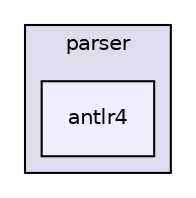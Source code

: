digraph "/Users/zoltan/git/OKW/core/src/main/java/okw/parser/antlr4" {
  compound=true
  node [ fontsize="10", fontname="Helvetica"];
  edge [ labelfontsize="10", labelfontname="Helvetica"];
  subgraph clusterdir_48bb6eb25ae4747de8a800f92eb60677 {
    graph [ bgcolor="#ddddee", pencolor="black", label="parser" fontname="Helvetica", fontsize="10", URL="dir_48bb6eb25ae4747de8a800f92eb60677.html"]
  dir_9f7ae3fbae9ca993a73a2e7445a1293b [shape=box, label="antlr4", style="filled", fillcolor="#eeeeff", pencolor="black", URL="dir_9f7ae3fbae9ca993a73a2e7445a1293b.html"];
  }
}
